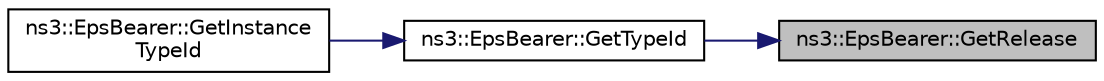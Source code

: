 digraph "ns3::EpsBearer::GetRelease"
{
 // LATEX_PDF_SIZE
  edge [fontname="Helvetica",fontsize="10",labelfontname="Helvetica",labelfontsize="10"];
  node [fontname="Helvetica",fontsize="10",shape=record];
  rankdir="RL";
  Node1 [label="ns3::EpsBearer::GetRelease",height=0.2,width=0.4,color="black", fillcolor="grey75", style="filled", fontcolor="black",tooltip="GetRelease."];
  Node1 -> Node2 [dir="back",color="midnightblue",fontsize="10",style="solid",fontname="Helvetica"];
  Node2 [label="ns3::EpsBearer::GetTypeId",height=0.2,width=0.4,color="black", fillcolor="white", style="filled",URL="$classns3_1_1_eps_bearer.html#a5a4b5fb823a89bfd52d24eb81e011182",tooltip="Get the type ID."];
  Node2 -> Node3 [dir="back",color="midnightblue",fontsize="10",style="solid",fontname="Helvetica"];
  Node3 [label="ns3::EpsBearer::GetInstance\lTypeId",height=0.2,width=0.4,color="black", fillcolor="white", style="filled",URL="$classns3_1_1_eps_bearer.html#ad69c948ea42f70f3df8b86bb181fd2e2",tooltip="Get the most derived TypeId for this Object."];
}
